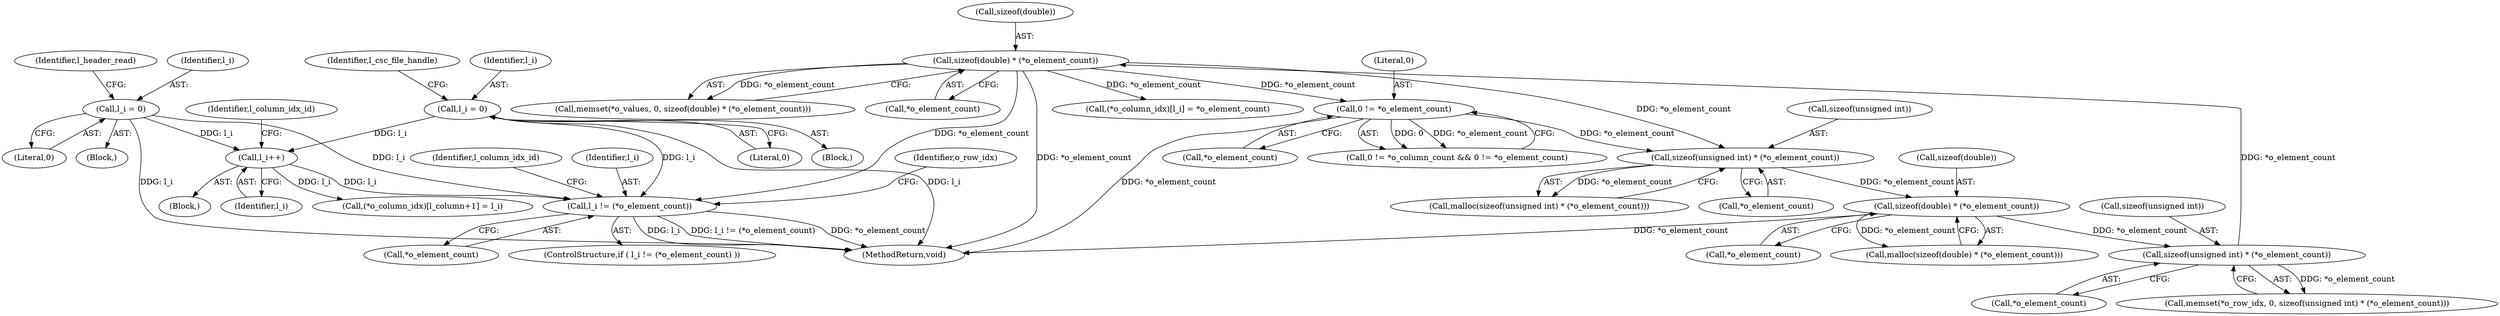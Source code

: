 digraph "0_libxsmm_151481489192e6d1997f8bde52c5c425ea41741d_1@pointer" {
"1000517" [label="(Call,l_i != (*o_element_count))"];
"1000405" [label="(Call,l_i = 0)"];
"1000146" [label="(Call,l_i = 0)"];
"1000499" [label="(Call,l_i++)"];
"1000368" [label="(Call,sizeof(double) * (*o_element_count))"];
"1000346" [label="(Call,sizeof(unsigned int) * (*o_element_count))"];
"1000278" [label="(Call,sizeof(double) * (*o_element_count))"];
"1000252" [label="(Call,sizeof(unsigned int) * (*o_element_count))"];
"1000241" [label="(Call,0 != *o_element_count)"];
"1000349" [label="(Call,*o_element_count)"];
"1000500" [label="(Identifier,l_i)"];
"1000281" [label="(Call,*o_element_count)"];
"1000368" [label="(Call,sizeof(double) * (*o_element_count))"];
"1000241" [label="(Call,0 != *o_element_count)"];
"1000499" [label="(Call,l_i++)"];
"1000364" [label="(Call,memset(*o_values, 0, sizeof(double) * (*o_element_count)))"];
"1000252" [label="(Call,sizeof(unsigned int) * (*o_element_count))"];
"1000255" [label="(Call,*o_element_count)"];
"1000148" [label="(Literal,0)"];
"1000371" [label="(Call,*o_element_count)"];
"1000346" [label="(Call,sizeof(unsigned int) * (*o_element_count))"];
"1000347" [label="(Call,sizeof(unsigned int))"];
"1000524" [label="(Identifier,o_row_idx)"];
"1000519" [label="(Call,*o_element_count)"];
"1000369" [label="(Call,sizeof(double))"];
"1000420" [label="(Block,)"];
"1000251" [label="(Call,malloc(sizeof(unsigned int) * (*o_element_count)))"];
"1000585" [label="(MethodReturn,void)"];
"1000503" [label="(Identifier,l_column_idx_id)"];
"1000506" [label="(Call,(*o_column_idx)[l_column+1] = l_i)"];
"1000409" [label="(Identifier,l_header_read)"];
"1000236" [label="(Call,0 != *o_column_count && 0 != *o_element_count)"];
"1000517" [label="(Call,l_i != (*o_element_count))"];
"1000516" [label="(ControlStructure,if ( l_i != (*o_element_count) ))"];
"1000405" [label="(Call,l_i = 0)"];
"1000278" [label="(Call,sizeof(double) * (*o_element_count))"];
"1000407" [label="(Literal,0)"];
"1000406" [label="(Identifier,l_i)"];
"1000150" [label="(Identifier,l_csc_file_handle)"];
"1000253" [label="(Call,sizeof(unsigned int))"];
"1000342" [label="(Call,memset(*o_row_idx, 0, sizeof(unsigned int) * (*o_element_count)))"];
"1000551" [label="(Identifier,l_column_idx_id)"];
"1000243" [label="(Call,*o_element_count)"];
"1000392" [label="(Call,(*o_column_idx)[l_i] = *o_element_count)"];
"1000279" [label="(Call,sizeof(double))"];
"1000147" [label="(Identifier,l_i)"];
"1000518" [label="(Identifier,l_i)"];
"1000245" [label="(Block,)"];
"1000130" [label="(Block,)"];
"1000146" [label="(Call,l_i = 0)"];
"1000242" [label="(Literal,0)"];
"1000277" [label="(Call,malloc(sizeof(double) * (*o_element_count)))"];
"1000517" -> "1000516"  [label="AST: "];
"1000517" -> "1000519"  [label="CFG: "];
"1000518" -> "1000517"  [label="AST: "];
"1000519" -> "1000517"  [label="AST: "];
"1000524" -> "1000517"  [label="CFG: "];
"1000551" -> "1000517"  [label="CFG: "];
"1000517" -> "1000585"  [label="DDG: *o_element_count"];
"1000517" -> "1000585"  [label="DDG: l_i"];
"1000517" -> "1000585"  [label="DDG: l_i != (*o_element_count)"];
"1000405" -> "1000517"  [label="DDG: l_i"];
"1000146" -> "1000517"  [label="DDG: l_i"];
"1000499" -> "1000517"  [label="DDG: l_i"];
"1000368" -> "1000517"  [label="DDG: *o_element_count"];
"1000405" -> "1000245"  [label="AST: "];
"1000405" -> "1000407"  [label="CFG: "];
"1000406" -> "1000405"  [label="AST: "];
"1000407" -> "1000405"  [label="AST: "];
"1000409" -> "1000405"  [label="CFG: "];
"1000405" -> "1000585"  [label="DDG: l_i"];
"1000405" -> "1000499"  [label="DDG: l_i"];
"1000146" -> "1000130"  [label="AST: "];
"1000146" -> "1000148"  [label="CFG: "];
"1000147" -> "1000146"  [label="AST: "];
"1000148" -> "1000146"  [label="AST: "];
"1000150" -> "1000146"  [label="CFG: "];
"1000146" -> "1000585"  [label="DDG: l_i"];
"1000146" -> "1000499"  [label="DDG: l_i"];
"1000499" -> "1000420"  [label="AST: "];
"1000499" -> "1000500"  [label="CFG: "];
"1000500" -> "1000499"  [label="AST: "];
"1000503" -> "1000499"  [label="CFG: "];
"1000499" -> "1000506"  [label="DDG: l_i"];
"1000368" -> "1000364"  [label="AST: "];
"1000368" -> "1000371"  [label="CFG: "];
"1000369" -> "1000368"  [label="AST: "];
"1000371" -> "1000368"  [label="AST: "];
"1000364" -> "1000368"  [label="CFG: "];
"1000368" -> "1000585"  [label="DDG: *o_element_count"];
"1000368" -> "1000241"  [label="DDG: *o_element_count"];
"1000368" -> "1000252"  [label="DDG: *o_element_count"];
"1000368" -> "1000364"  [label="DDG: *o_element_count"];
"1000346" -> "1000368"  [label="DDG: *o_element_count"];
"1000368" -> "1000392"  [label="DDG: *o_element_count"];
"1000346" -> "1000342"  [label="AST: "];
"1000346" -> "1000349"  [label="CFG: "];
"1000347" -> "1000346"  [label="AST: "];
"1000349" -> "1000346"  [label="AST: "];
"1000342" -> "1000346"  [label="CFG: "];
"1000346" -> "1000342"  [label="DDG: *o_element_count"];
"1000278" -> "1000346"  [label="DDG: *o_element_count"];
"1000278" -> "1000277"  [label="AST: "];
"1000278" -> "1000281"  [label="CFG: "];
"1000279" -> "1000278"  [label="AST: "];
"1000281" -> "1000278"  [label="AST: "];
"1000277" -> "1000278"  [label="CFG: "];
"1000278" -> "1000585"  [label="DDG: *o_element_count"];
"1000278" -> "1000277"  [label="DDG: *o_element_count"];
"1000252" -> "1000278"  [label="DDG: *o_element_count"];
"1000252" -> "1000251"  [label="AST: "];
"1000252" -> "1000255"  [label="CFG: "];
"1000253" -> "1000252"  [label="AST: "];
"1000255" -> "1000252"  [label="AST: "];
"1000251" -> "1000252"  [label="CFG: "];
"1000252" -> "1000251"  [label="DDG: *o_element_count"];
"1000241" -> "1000252"  [label="DDG: *o_element_count"];
"1000241" -> "1000236"  [label="AST: "];
"1000241" -> "1000243"  [label="CFG: "];
"1000242" -> "1000241"  [label="AST: "];
"1000243" -> "1000241"  [label="AST: "];
"1000236" -> "1000241"  [label="CFG: "];
"1000241" -> "1000585"  [label="DDG: *o_element_count"];
"1000241" -> "1000236"  [label="DDG: 0"];
"1000241" -> "1000236"  [label="DDG: *o_element_count"];
}
